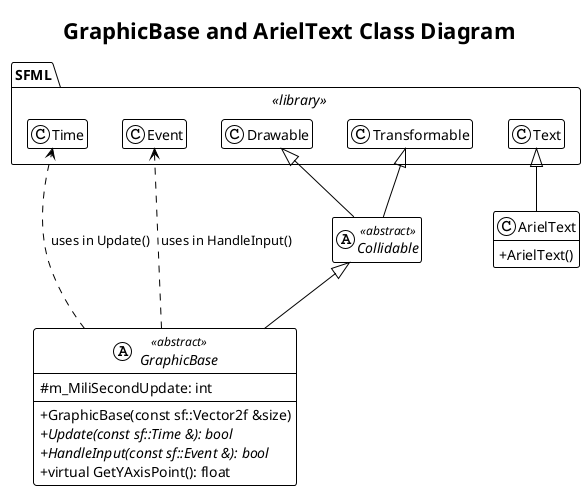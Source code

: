 @startuml
!theme plain
title GraphicBase and ArielText Class Diagram

' Settings for better readability
skinparam classAttributeIconSize 0
hide empty members

' --- External Dependencies & Parent Classes ---
package SFML <<library>>{
}

' Collidable inherits from SFML classes
abstract class Collidable <<abstract>>
SFML.Drawable <|-- Collidable
SFML.Transformable <|-- Collidable


' --- New UI Class ---

class ArielText {
    + ArielText()
}


' --- New Abstract Game Object Base ---
abstract class GraphicBase <<abstract>> {
    # m_MiliSecondUpdate: int
    --
    + GraphicBase(const sf::Vector2f &size)
    + {abstract} Update(const sf::Time &): bool
    + {abstract} HandleInput(const sf::Event &): bool
    + virtual GetYAxisPoint(): float
}



' --- RELATIONSHIPS ---

' ==> Inheritance Hierarchy (Is-A)
' ArielText is a specialized sf::Text
SFML.Text <|-- ArielText

' GraphicBase is a specialized, updatable Collidable
Collidable <|-- GraphicBase

' ==> Dependency (Uses-A)
' GraphicBase's abstract methods depend on these SFML types.
GraphicBase ..> SFML.Time : uses in Update()
GraphicBase ..> SFML.Event : uses in HandleInput()

@enduml